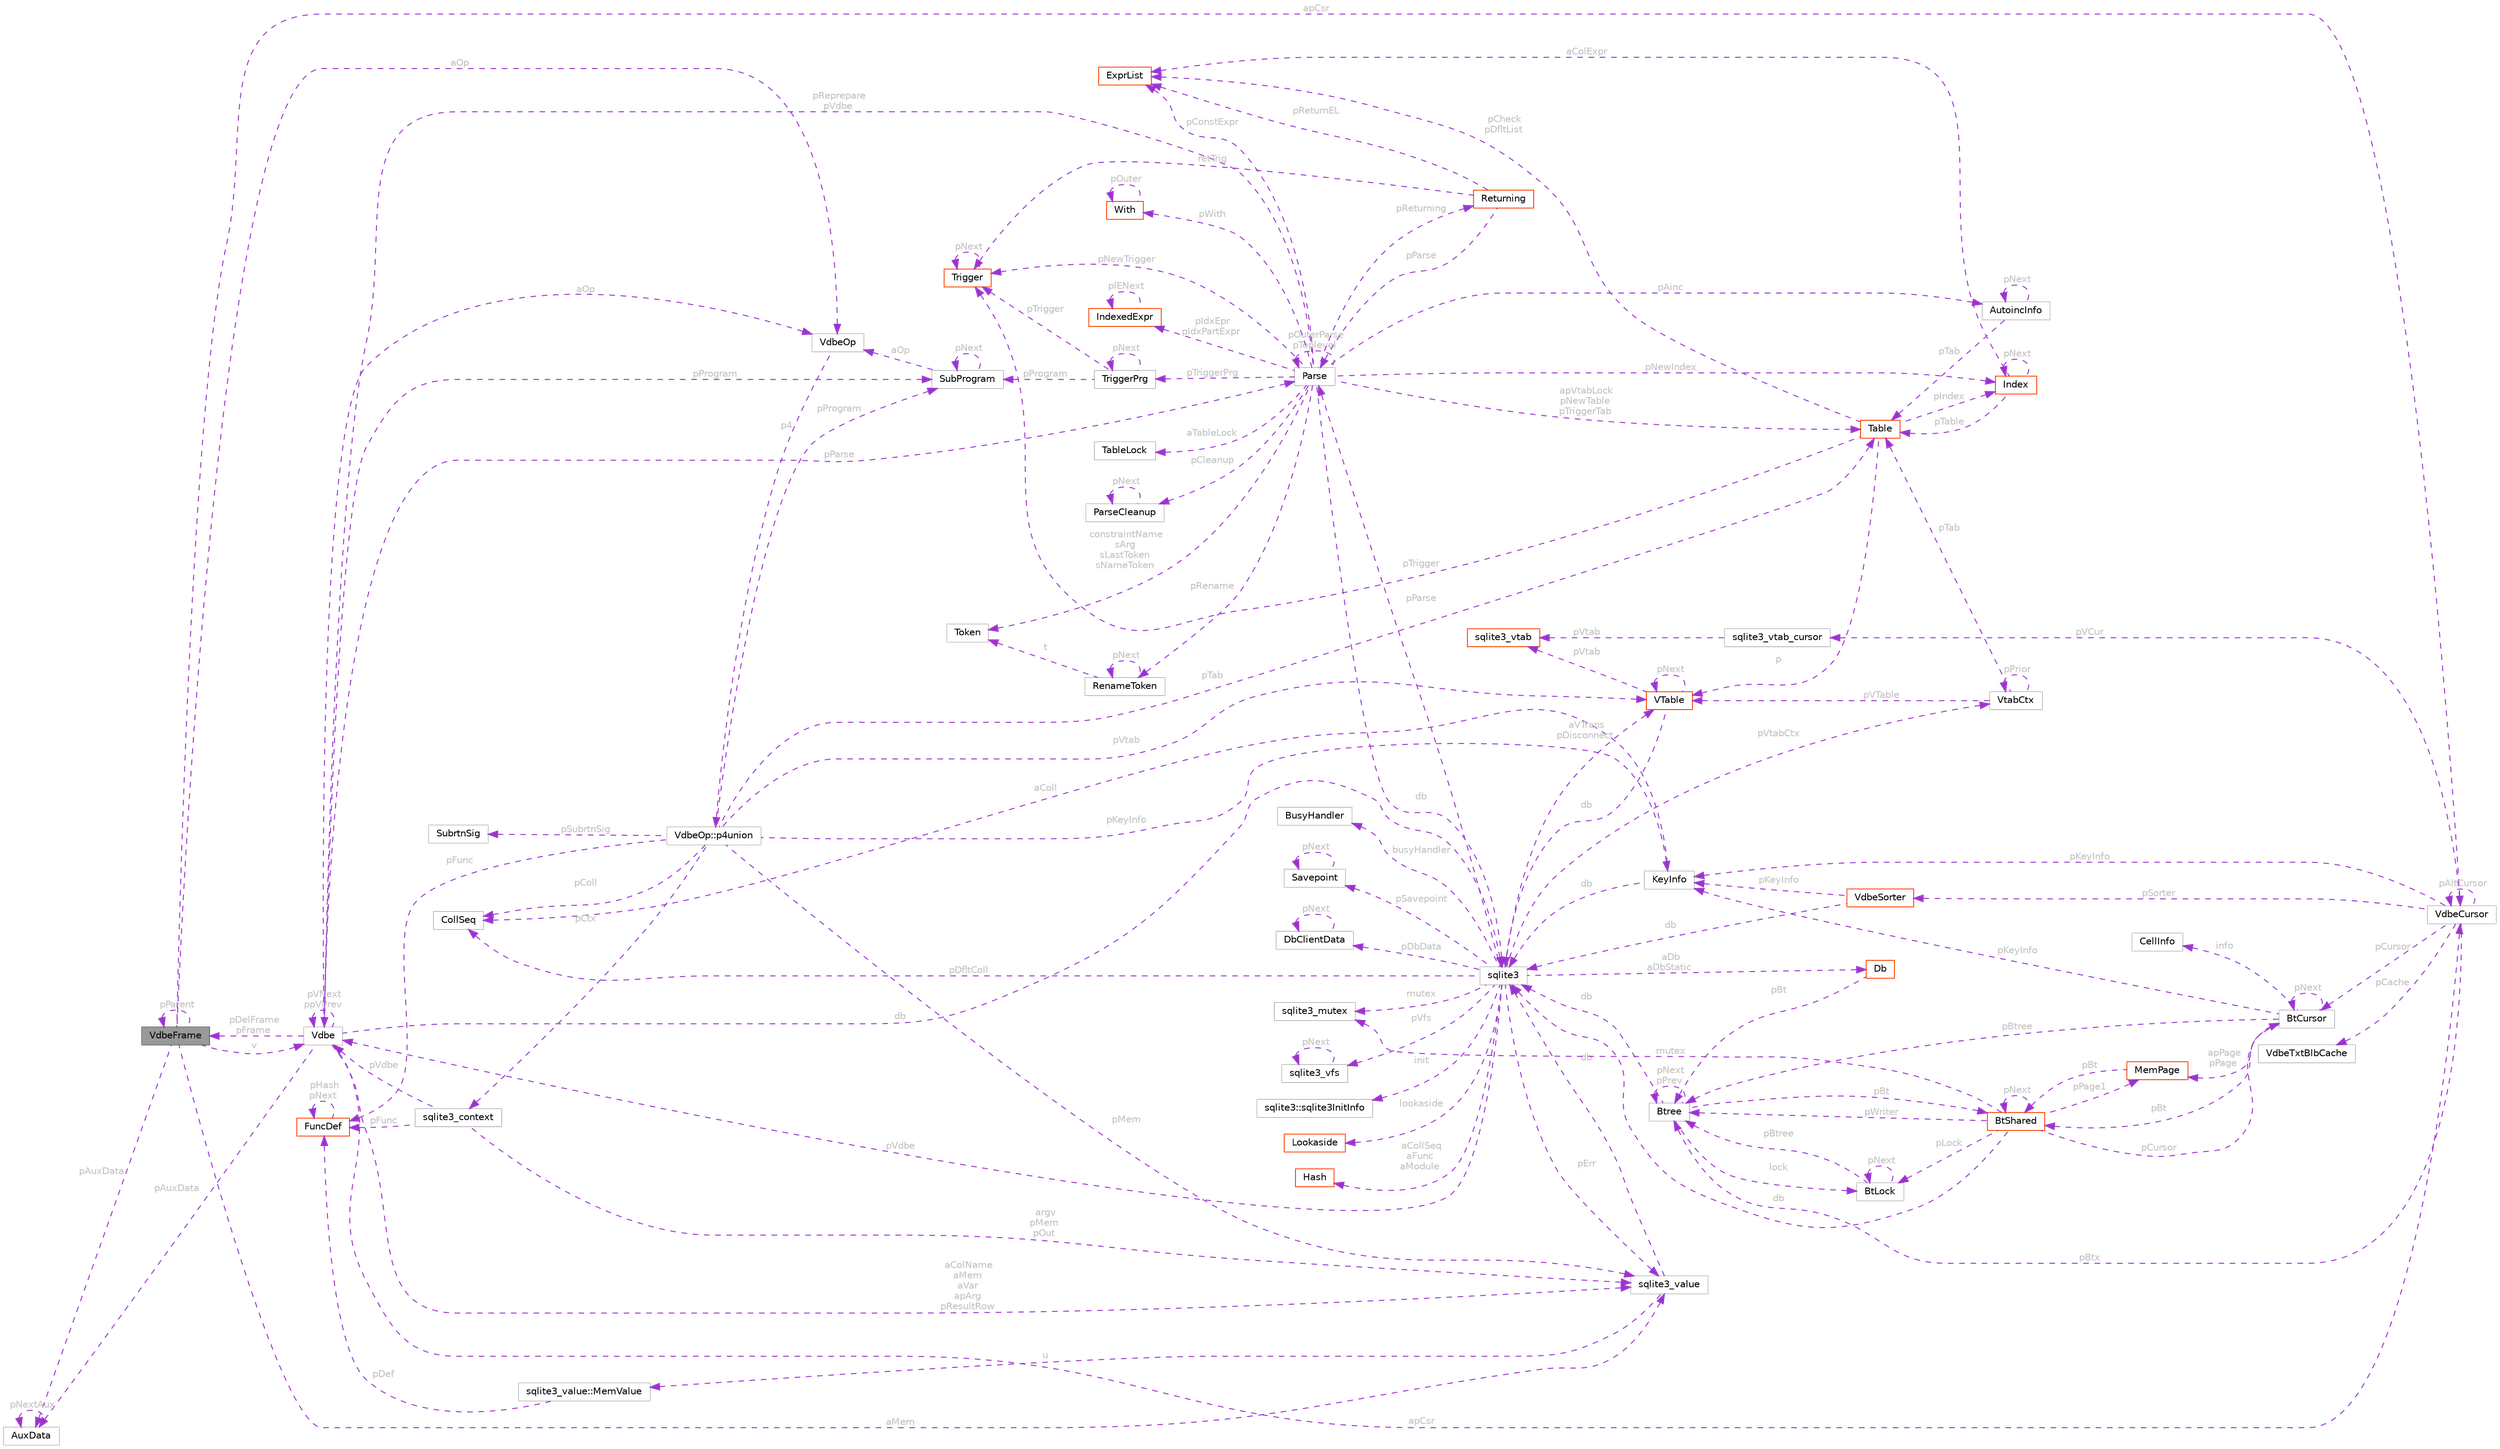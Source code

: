 digraph "VdbeFrame"
{
 // LATEX_PDF_SIZE
  bgcolor="transparent";
  edge [fontname=Helvetica,fontsize=10,labelfontname=Helvetica,labelfontsize=10];
  node [fontname=Helvetica,fontsize=10,shape=box,height=0.2,width=0.4];
  rankdir="LR";
  Node1 [id="Node000001",label="VdbeFrame",height=0.2,width=0.4,color="gray40", fillcolor="grey60", style="filled", fontcolor="black",tooltip=" "];
  Node2 -> Node1 [id="edge1_Node000001_Node000002",dir="back",color="darkorchid3",style="dashed",tooltip=" ",label=" v",fontcolor="grey" ];
  Node2 [id="Node000002",label="Vdbe",height=0.2,width=0.4,color="grey75", fillcolor="white", style="filled",URL="$structVdbe.html",tooltip=" "];
  Node3 -> Node2 [id="edge2_Node000002_Node000003",dir="back",color="darkorchid3",style="dashed",tooltip=" ",label=" db",fontcolor="grey" ];
  Node3 [id="Node000003",label="sqlite3",height=0.2,width=0.4,color="grey75", fillcolor="white", style="filled",URL="$structsqlite3.html",tooltip=" "];
  Node4 -> Node3 [id="edge3_Node000003_Node000004",dir="back",color="darkorchid3",style="dashed",tooltip=" ",label=" pVfs",fontcolor="grey" ];
  Node4 [id="Node000004",label="sqlite3_vfs",height=0.2,width=0.4,color="grey75", fillcolor="white", style="filled",URL="$structsqlite3__vfs.html",tooltip=" "];
  Node4 -> Node4 [id="edge4_Node000004_Node000004",dir="back",color="darkorchid3",style="dashed",tooltip=" ",label=" pNext",fontcolor="grey" ];
  Node2 -> Node3 [id="edge5_Node000003_Node000002",dir="back",color="darkorchid3",style="dashed",tooltip=" ",label=" pVdbe",fontcolor="grey" ];
  Node5 -> Node3 [id="edge6_Node000003_Node000005",dir="back",color="darkorchid3",style="dashed",tooltip=" ",label=" pDfltColl",fontcolor="grey" ];
  Node5 [id="Node000005",label="CollSeq",height=0.2,width=0.4,color="grey75", fillcolor="white", style="filled",URL="$structCollSeq.html",tooltip=" "];
  Node6 -> Node3 [id="edge7_Node000003_Node000006",dir="back",color="darkorchid3",style="dashed",tooltip=" ",label=" mutex",fontcolor="grey" ];
  Node6 [id="Node000006",label="sqlite3_mutex",height=0.2,width=0.4,color="grey75", fillcolor="white", style="filled",URL="$structsqlite3__mutex.html",tooltip=" "];
  Node7 -> Node3 [id="edge8_Node000003_Node000007",dir="back",color="darkorchid3",style="dashed",tooltip=" ",label=" aDb\naDbStatic",fontcolor="grey" ];
  Node7 [id="Node000007",label="Db",height=0.2,width=0.4,color="orangered", fillcolor="white", style="filled",URL="$structDb.html",tooltip=" "];
  Node8 -> Node7 [id="edge9_Node000007_Node000008",dir="back",color="darkorchid3",style="dashed",tooltip=" ",label=" pBt",fontcolor="grey" ];
  Node8 [id="Node000008",label="Btree",height=0.2,width=0.4,color="grey75", fillcolor="white", style="filled",URL="$structBtree.html",tooltip=" "];
  Node3 -> Node8 [id="edge10_Node000008_Node000003",dir="back",color="darkorchid3",style="dashed",tooltip=" ",label=" db",fontcolor="grey" ];
  Node9 -> Node8 [id="edge11_Node000008_Node000009",dir="back",color="darkorchid3",style="dashed",tooltip=" ",label=" pBt",fontcolor="grey" ];
  Node9 [id="Node000009",label="BtShared",height=0.2,width=0.4,color="orangered", fillcolor="white", style="filled",URL="$structBtShared.html",tooltip=" "];
  Node3 -> Node9 [id="edge12_Node000009_Node000003",dir="back",color="darkorchid3",style="dashed",tooltip=" ",label=" db",fontcolor="grey" ];
  Node21 -> Node9 [id="edge13_Node000009_Node000021",dir="back",color="darkorchid3",style="dashed",tooltip=" ",label=" pCursor",fontcolor="grey" ];
  Node21 [id="Node000021",label="BtCursor",height=0.2,width=0.4,color="grey75", fillcolor="white", style="filled",URL="$structBtCursor.html",tooltip=" "];
  Node8 -> Node21 [id="edge14_Node000021_Node000008",dir="back",color="darkorchid3",style="dashed",tooltip=" ",label=" pBtree",fontcolor="grey" ];
  Node9 -> Node21 [id="edge15_Node000021_Node000009",dir="back",color="darkorchid3",style="dashed",tooltip=" ",label=" pBt",fontcolor="grey" ];
  Node21 -> Node21 [id="edge16_Node000021_Node000021",dir="back",color="darkorchid3",style="dashed",tooltip=" ",label=" pNext",fontcolor="grey" ];
  Node22 -> Node21 [id="edge17_Node000021_Node000022",dir="back",color="darkorchid3",style="dashed",tooltip=" ",label=" info",fontcolor="grey" ];
  Node22 [id="Node000022",label="CellInfo",height=0.2,width=0.4,color="grey75", fillcolor="white", style="filled",URL="$structCellInfo.html",tooltip=" "];
  Node23 -> Node21 [id="edge18_Node000021_Node000023",dir="back",color="darkorchid3",style="dashed",tooltip=" ",label=" pKeyInfo",fontcolor="grey" ];
  Node23 [id="Node000023",label="KeyInfo",height=0.2,width=0.4,color="grey75", fillcolor="white", style="filled",URL="$structKeyInfo.html",tooltip=" "];
  Node3 -> Node23 [id="edge19_Node000023_Node000003",dir="back",color="darkorchid3",style="dashed",tooltip=" ",label=" db",fontcolor="grey" ];
  Node5 -> Node23 [id="edge20_Node000023_Node000005",dir="back",color="darkorchid3",style="dashed",tooltip=" ",label=" aColl",fontcolor="grey" ];
  Node24 -> Node21 [id="edge21_Node000021_Node000024",dir="back",color="darkorchid3",style="dashed",tooltip=" ",label=" apPage\npPage",fontcolor="grey" ];
  Node24 [id="Node000024",label="MemPage",height=0.2,width=0.4,color="orangered", fillcolor="white", style="filled",URL="$structMemPage.html",tooltip=" "];
  Node9 -> Node24 [id="edge22_Node000024_Node000009",dir="back",color="darkorchid3",style="dashed",tooltip=" ",label=" pBt",fontcolor="grey" ];
  Node24 -> Node9 [id="edge23_Node000009_Node000024",dir="back",color="darkorchid3",style="dashed",tooltip=" ",label=" pPage1",fontcolor="grey" ];
  Node6 -> Node9 [id="edge24_Node000009_Node000006",dir="back",color="darkorchid3",style="dashed",tooltip=" ",label=" mutex",fontcolor="grey" ];
  Node9 -> Node9 [id="edge25_Node000009_Node000009",dir="back",color="darkorchid3",style="dashed",tooltip=" ",label=" pNext",fontcolor="grey" ];
  Node25 -> Node9 [id="edge26_Node000009_Node000025",dir="back",color="darkorchid3",style="dashed",tooltip=" ",label=" pLock",fontcolor="grey" ];
  Node25 [id="Node000025",label="BtLock",height=0.2,width=0.4,color="grey75", fillcolor="white", style="filled",URL="$structBtLock.html",tooltip=" "];
  Node8 -> Node25 [id="edge27_Node000025_Node000008",dir="back",color="darkorchid3",style="dashed",tooltip=" ",label=" pBtree",fontcolor="grey" ];
  Node25 -> Node25 [id="edge28_Node000025_Node000025",dir="back",color="darkorchid3",style="dashed",tooltip=" ",label=" pNext",fontcolor="grey" ];
  Node8 -> Node9 [id="edge29_Node000009_Node000008",dir="back",color="darkorchid3",style="dashed",tooltip=" ",label=" pWriter",fontcolor="grey" ];
  Node8 -> Node8 [id="edge30_Node000008_Node000008",dir="back",color="darkorchid3",style="dashed",tooltip=" ",label=" pNext\npPrev",fontcolor="grey" ];
  Node25 -> Node8 [id="edge31_Node000008_Node000025",dir="back",color="darkorchid3",style="dashed",tooltip=" ",label=" lock",fontcolor="grey" ];
  Node60 -> Node3 [id="edge32_Node000003_Node000060",dir="back",color="darkorchid3",style="dashed",tooltip=" ",label=" init",fontcolor="grey" ];
  Node60 [id="Node000060",label="sqlite3::sqlite3InitInfo",height=0.2,width=0.4,color="grey75", fillcolor="white", style="filled",URL="$structsqlite3_1_1sqlite3InitInfo.html",tooltip=" "];
  Node61 -> Node3 [id="edge33_Node000003_Node000061",dir="back",color="darkorchid3",style="dashed",tooltip=" ",label=" pParse",fontcolor="grey" ];
  Node61 [id="Node000061",label="Parse",height=0.2,width=0.4,color="grey75", fillcolor="white", style="filled",URL="$structParse.html",tooltip=" "];
  Node3 -> Node61 [id="edge34_Node000061_Node000003",dir="back",color="darkorchid3",style="dashed",tooltip=" ",label=" db",fontcolor="grey" ];
  Node2 -> Node61 [id="edge35_Node000061_Node000002",dir="back",color="darkorchid3",style="dashed",tooltip=" ",label=" pReprepare\npVdbe",fontcolor="grey" ];
  Node34 -> Node61 [id="edge36_Node000061_Node000034",dir="back",color="darkorchid3",style="dashed",tooltip=" ",label=" pConstExpr",fontcolor="grey" ];
  Node34 [id="Node000034",label="ExprList",height=0.2,width=0.4,color="orangered", fillcolor="white", style="filled",URL="$structExprList.html",tooltip=" "];
  Node62 -> Node61 [id="edge37_Node000061_Node000062",dir="back",color="darkorchid3",style="dashed",tooltip=" ",label=" pIdxEpr\npIdxPartExpr",fontcolor="grey" ];
  Node62 [id="Node000062",label="IndexedExpr",height=0.2,width=0.4,color="orangered", fillcolor="white", style="filled",URL="$structIndexedExpr.html",tooltip=" "];
  Node62 -> Node62 [id="edge38_Node000062_Node000062",dir="back",color="darkorchid3",style="dashed",tooltip=" ",label=" pIENext",fontcolor="grey" ];
  Node63 -> Node61 [id="edge39_Node000061_Node000063",dir="back",color="darkorchid3",style="dashed",tooltip=" ",label=" aTableLock",fontcolor="grey" ];
  Node63 [id="Node000063",label="TableLock",height=0.2,width=0.4,color="grey75", fillcolor="white", style="filled",URL="$structTableLock.html",tooltip=" "];
  Node64 -> Node61 [id="edge40_Node000061_Node000064",dir="back",color="darkorchid3",style="dashed",tooltip=" ",label=" pAinc",fontcolor="grey" ];
  Node64 [id="Node000064",label="AutoincInfo",height=0.2,width=0.4,color="grey75", fillcolor="white", style="filled",URL="$structAutoincInfo.html",tooltip=" "];
  Node64 -> Node64 [id="edge41_Node000064_Node000064",dir="back",color="darkorchid3",style="dashed",tooltip=" ",label=" pNext",fontcolor="grey" ];
  Node30 -> Node64 [id="edge42_Node000064_Node000030",dir="back",color="darkorchid3",style="dashed",tooltip=" ",label=" pTab",fontcolor="grey" ];
  Node30 [id="Node000030",label="Table",height=0.2,width=0.4,color="orangered", fillcolor="white", style="filled",URL="$structTable.html",tooltip=" "];
  Node32 -> Node30 [id="edge43_Node000030_Node000032",dir="back",color="darkorchid3",style="dashed",tooltip=" ",label=" pIndex",fontcolor="grey" ];
  Node32 [id="Node000032",label="Index",height=0.2,width=0.4,color="orangered", fillcolor="white", style="filled",URL="$structIndex.html",tooltip=" "];
  Node30 -> Node32 [id="edge44_Node000032_Node000030",dir="back",color="darkorchid3",style="dashed",tooltip=" ",label=" pTable",fontcolor="grey" ];
  Node32 -> Node32 [id="edge45_Node000032_Node000032",dir="back",color="darkorchid3",style="dashed",tooltip=" ",label=" pNext",fontcolor="grey" ];
  Node34 -> Node32 [id="edge46_Node000032_Node000034",dir="back",color="darkorchid3",style="dashed",tooltip=" ",label=" aColExpr",fontcolor="grey" ];
  Node34 -> Node30 [id="edge47_Node000030_Node000034",dir="back",color="darkorchid3",style="dashed",tooltip=" ",label=" pCheck\npDfltList",fontcolor="grey" ];
  Node56 -> Node30 [id="edge48_Node000030_Node000056",dir="back",color="darkorchid3",style="dashed",tooltip=" ",label=" p",fontcolor="grey" ];
  Node56 [id="Node000056",label="VTable",height=0.2,width=0.4,color="orangered", fillcolor="white", style="filled",URL="$structVTable.html",tooltip=" "];
  Node3 -> Node56 [id="edge49_Node000056_Node000003",dir="back",color="darkorchid3",style="dashed",tooltip=" ",label=" db",fontcolor="grey" ];
  Node59 -> Node56 [id="edge50_Node000056_Node000059",dir="back",color="darkorchid3",style="dashed",tooltip=" ",label=" pVtab",fontcolor="grey" ];
  Node59 [id="Node000059",label="sqlite3_vtab",height=0.2,width=0.4,color="orangered", fillcolor="white", style="filled",URL="$structsqlite3__vtab.html",tooltip=" "];
  Node56 -> Node56 [id="edge51_Node000056_Node000056",dir="back",color="darkorchid3",style="dashed",tooltip=" ",label=" pNext",fontcolor="grey" ];
  Node52 -> Node30 [id="edge52_Node000030_Node000052",dir="back",color="darkorchid3",style="dashed",tooltip=" ",label=" pTrigger",fontcolor="grey" ];
  Node52 [id="Node000052",label="Trigger",height=0.2,width=0.4,color="orangered", fillcolor="white", style="filled",URL="$structTrigger.html",tooltip=" "];
  Node52 -> Node52 [id="edge53_Node000052_Node000052",dir="back",color="darkorchid3",style="dashed",tooltip=" ",label=" pNext",fontcolor="grey" ];
  Node61 -> Node61 [id="edge54_Node000061_Node000061",dir="back",color="darkorchid3",style="dashed",tooltip=" ",label=" pOuterParse\npToplevel",fontcolor="grey" ];
  Node30 -> Node61 [id="edge55_Node000061_Node000030",dir="back",color="darkorchid3",style="dashed",tooltip=" ",label=" apVtabLock\npNewTable\npTriggerTab",fontcolor="grey" ];
  Node65 -> Node61 [id="edge56_Node000061_Node000065",dir="back",color="darkorchid3",style="dashed",tooltip=" ",label=" pTriggerPrg",fontcolor="grey" ];
  Node65 [id="Node000065",label="TriggerPrg",height=0.2,width=0.4,color="grey75", fillcolor="white", style="filled",URL="$structTriggerPrg.html",tooltip=" "];
  Node52 -> Node65 [id="edge57_Node000065_Node000052",dir="back",color="darkorchid3",style="dashed",tooltip=" ",label=" pTrigger",fontcolor="grey" ];
  Node65 -> Node65 [id="edge58_Node000065_Node000065",dir="back",color="darkorchid3",style="dashed",tooltip=" ",label=" pNext",fontcolor="grey" ];
  Node66 -> Node65 [id="edge59_Node000065_Node000066",dir="back",color="darkorchid3",style="dashed",tooltip=" ",label=" pProgram",fontcolor="grey" ];
  Node66 [id="Node000066",label="SubProgram",height=0.2,width=0.4,color="grey75", fillcolor="white", style="filled",URL="$structSubProgram.html",tooltip=" "];
  Node67 -> Node66 [id="edge60_Node000066_Node000067",dir="back",color="darkorchid3",style="dashed",tooltip=" ",label=" aOp",fontcolor="grey" ];
  Node67 [id="Node000067",label="VdbeOp",height=0.2,width=0.4,color="grey75", fillcolor="white", style="filled",URL="$structVdbeOp.html",tooltip=" "];
  Node68 -> Node67 [id="edge61_Node000067_Node000068",dir="back",color="darkorchid3",style="dashed",tooltip=" ",label=" p4",fontcolor="grey" ];
  Node68 [id="Node000068",label="VdbeOp::p4union",height=0.2,width=0.4,color="grey75", fillcolor="white", style="filled",URL="$unionVdbeOp_1_1p4union.html",tooltip=" "];
  Node46 -> Node68 [id="edge62_Node000068_Node000046",dir="back",color="darkorchid3",style="dashed",tooltip=" ",label=" pFunc",fontcolor="grey" ];
  Node46 [id="Node000046",label="FuncDef",height=0.2,width=0.4,color="orangered", fillcolor="white", style="filled",URL="$structFuncDef.html",tooltip=" "];
  Node46 -> Node46 [id="edge63_Node000046_Node000046",dir="back",color="darkorchid3",style="dashed",tooltip=" ",label=" pHash\npNext",fontcolor="grey" ];
  Node69 -> Node68 [id="edge64_Node000068_Node000069",dir="back",color="darkorchid3",style="dashed",tooltip=" ",label=" pCtx",fontcolor="grey" ];
  Node69 [id="Node000069",label="sqlite3_context",height=0.2,width=0.4,color="grey75", fillcolor="white", style="filled",URL="$structsqlite3__context.html",tooltip=" "];
  Node70 -> Node69 [id="edge65_Node000069_Node000070",dir="back",color="darkorchid3",style="dashed",tooltip=" ",label=" argv\npMem\npOut",fontcolor="grey" ];
  Node70 [id="Node000070",label="sqlite3_value",height=0.2,width=0.4,color="grey75", fillcolor="white", style="filled",URL="$structsqlite3__value.html",tooltip=" "];
  Node71 -> Node70 [id="edge66_Node000070_Node000071",dir="back",color="darkorchid3",style="dashed",tooltip=" ",label=" u",fontcolor="grey" ];
  Node71 [id="Node000071",label="sqlite3_value::MemValue",height=0.2,width=0.4,color="grey75", fillcolor="white", style="filled",URL="$unionsqlite3__value_1_1MemValue.html",tooltip=" "];
  Node46 -> Node71 [id="edge67_Node000071_Node000046",dir="back",color="darkorchid3",style="dashed",tooltip=" ",label=" pDef",fontcolor="grey" ];
  Node3 -> Node70 [id="edge68_Node000070_Node000003",dir="back",color="darkorchid3",style="dashed",tooltip=" ",label=" db",fontcolor="grey" ];
  Node46 -> Node69 [id="edge69_Node000069_Node000046",dir="back",color="darkorchid3",style="dashed",tooltip=" ",label=" pFunc",fontcolor="grey" ];
  Node2 -> Node69 [id="edge70_Node000069_Node000002",dir="back",color="darkorchid3",style="dashed",tooltip=" ",label=" pVdbe",fontcolor="grey" ];
  Node5 -> Node68 [id="edge71_Node000068_Node000005",dir="back",color="darkorchid3",style="dashed",tooltip=" ",label=" pColl",fontcolor="grey" ];
  Node70 -> Node68 [id="edge72_Node000068_Node000070",dir="back",color="darkorchid3",style="dashed",tooltip=" ",label=" pMem",fontcolor="grey" ];
  Node56 -> Node68 [id="edge73_Node000068_Node000056",dir="back",color="darkorchid3",style="dashed",tooltip=" ",label=" pVtab",fontcolor="grey" ];
  Node23 -> Node68 [id="edge74_Node000068_Node000023",dir="back",color="darkorchid3",style="dashed",tooltip=" ",label=" pKeyInfo",fontcolor="grey" ];
  Node66 -> Node68 [id="edge75_Node000068_Node000066",dir="back",color="darkorchid3",style="dashed",tooltip=" ",label=" pProgram",fontcolor="grey" ];
  Node30 -> Node68 [id="edge76_Node000068_Node000030",dir="back",color="darkorchid3",style="dashed",tooltip=" ",label=" pTab",fontcolor="grey" ];
  Node72 -> Node68 [id="edge77_Node000068_Node000072",dir="back",color="darkorchid3",style="dashed",tooltip=" ",label=" pSubrtnSig",fontcolor="grey" ];
  Node72 [id="Node000072",label="SubrtnSig",height=0.2,width=0.4,color="grey75", fillcolor="white", style="filled",URL="$structSubrtnSig.html",tooltip=" "];
  Node66 -> Node66 [id="edge78_Node000066_Node000066",dir="back",color="darkorchid3",style="dashed",tooltip=" ",label=" pNext",fontcolor="grey" ];
  Node73 -> Node61 [id="edge79_Node000061_Node000073",dir="back",color="darkorchid3",style="dashed",tooltip=" ",label=" pCleanup",fontcolor="grey" ];
  Node73 [id="Node000073",label="ParseCleanup",height=0.2,width=0.4,color="grey75", fillcolor="white", style="filled",URL="$structParseCleanup.html",tooltip=" "];
  Node73 -> Node73 [id="edge80_Node000073_Node000073",dir="back",color="darkorchid3",style="dashed",tooltip=" ",label=" pNext",fontcolor="grey" ];
  Node74 -> Node61 [id="edge81_Node000061_Node000074",dir="back",color="darkorchid3",style="dashed",tooltip=" ",label=" constraintName\nsArg\nsLastToken\nsNameToken",fontcolor="grey" ];
  Node74 [id="Node000074",label="Token",height=0.2,width=0.4,color="grey75", fillcolor="white", style="filled",URL="$structToken.html",tooltip=" "];
  Node75 -> Node61 [id="edge82_Node000061_Node000075",dir="back",color="darkorchid3",style="dashed",tooltip=" ",label=" pReturning",fontcolor="grey" ];
  Node75 [id="Node000075",label="Returning",height=0.2,width=0.4,color="orangered", fillcolor="white", style="filled",URL="$structReturning.html",tooltip=" "];
  Node61 -> Node75 [id="edge83_Node000075_Node000061",dir="back",color="darkorchid3",style="dashed",tooltip=" ",label=" pParse",fontcolor="grey" ];
  Node34 -> Node75 [id="edge84_Node000075_Node000034",dir="back",color="darkorchid3",style="dashed",tooltip=" ",label=" pReturnEL",fontcolor="grey" ];
  Node52 -> Node75 [id="edge85_Node000075_Node000052",dir="back",color="darkorchid3",style="dashed",tooltip=" ",label=" retTrig",fontcolor="grey" ];
  Node32 -> Node61 [id="edge86_Node000061_Node000032",dir="back",color="darkorchid3",style="dashed",tooltip=" ",label=" pNewIndex",fontcolor="grey" ];
  Node52 -> Node61 [id="edge87_Node000061_Node000052",dir="back",color="darkorchid3",style="dashed",tooltip=" ",label=" pNewTrigger",fontcolor="grey" ];
  Node43 -> Node61 [id="edge88_Node000061_Node000043",dir="back",color="darkorchid3",style="dashed",tooltip=" ",label=" pWith",fontcolor="grey" ];
  Node43 [id="Node000043",label="With",height=0.2,width=0.4,color="orangered", fillcolor="white", style="filled",URL="$structWith.html",tooltip=" "];
  Node43 -> Node43 [id="edge89_Node000043_Node000043",dir="back",color="darkorchid3",style="dashed",tooltip=" ",label=" pOuter",fontcolor="grey" ];
  Node76 -> Node61 [id="edge90_Node000061_Node000076",dir="back",color="darkorchid3",style="dashed",tooltip=" ",label=" pRename",fontcolor="grey" ];
  Node76 [id="Node000076",label="RenameToken",height=0.2,width=0.4,color="grey75", fillcolor="white", style="filled",URL="$structRenameToken.html",tooltip=" "];
  Node74 -> Node76 [id="edge91_Node000076_Node000074",dir="back",color="darkorchid3",style="dashed",tooltip=" ",label=" t",fontcolor="grey" ];
  Node76 -> Node76 [id="edge92_Node000076_Node000076",dir="back",color="darkorchid3",style="dashed",tooltip=" ",label=" pNext",fontcolor="grey" ];
  Node70 -> Node3 [id="edge93_Node000003_Node000070",dir="back",color="darkorchid3",style="dashed",tooltip=" ",label=" pErr",fontcolor="grey" ];
  Node77 -> Node3 [id="edge94_Node000003_Node000077",dir="back",color="darkorchid3",style="dashed",tooltip=" ",label=" lookaside",fontcolor="grey" ];
  Node77 [id="Node000077",label="Lookaside",height=0.2,width=0.4,color="orangered", fillcolor="white", style="filled",URL="$structLookaside.html",tooltip=" "];
  Node27 -> Node3 [id="edge95_Node000003_Node000027",dir="back",color="darkorchid3",style="dashed",tooltip=" ",label=" aCollSeq\naFunc\naModule",fontcolor="grey" ];
  Node27 [id="Node000027",label="Hash",height=0.2,width=0.4,color="orangered", fillcolor="white", style="filled",URL="$structHash.html",tooltip=" "];
  Node79 -> Node3 [id="edge96_Node000003_Node000079",dir="back",color="darkorchid3",style="dashed",tooltip=" ",label=" pVtabCtx",fontcolor="grey" ];
  Node79 [id="Node000079",label="VtabCtx",height=0.2,width=0.4,color="grey75", fillcolor="white", style="filled",URL="$structVtabCtx.html",tooltip=" "];
  Node56 -> Node79 [id="edge97_Node000079_Node000056",dir="back",color="darkorchid3",style="dashed",tooltip=" ",label=" pVTable",fontcolor="grey" ];
  Node30 -> Node79 [id="edge98_Node000079_Node000030",dir="back",color="darkorchid3",style="dashed",tooltip=" ",label=" pTab",fontcolor="grey" ];
  Node79 -> Node79 [id="edge99_Node000079_Node000079",dir="back",color="darkorchid3",style="dashed",tooltip=" ",label=" pPrior",fontcolor="grey" ];
  Node56 -> Node3 [id="edge100_Node000003_Node000056",dir="back",color="darkorchid3",style="dashed",tooltip=" ",label=" aVTrans\npDisconnect",fontcolor="grey" ];
  Node80 -> Node3 [id="edge101_Node000003_Node000080",dir="back",color="darkorchid3",style="dashed",tooltip=" ",label=" busyHandler",fontcolor="grey" ];
  Node80 [id="Node000080",label="BusyHandler",height=0.2,width=0.4,color="grey75", fillcolor="white", style="filled",URL="$structBusyHandler.html",tooltip=" "];
  Node81 -> Node3 [id="edge102_Node000003_Node000081",dir="back",color="darkorchid3",style="dashed",tooltip=" ",label=" pSavepoint",fontcolor="grey" ];
  Node81 [id="Node000081",label="Savepoint",height=0.2,width=0.4,color="grey75", fillcolor="white", style="filled",URL="$structSavepoint.html",tooltip=" "];
  Node81 -> Node81 [id="edge103_Node000081_Node000081",dir="back",color="darkorchid3",style="dashed",tooltip=" ",label=" pNext",fontcolor="grey" ];
  Node82 -> Node3 [id="edge104_Node000003_Node000082",dir="back",color="darkorchid3",style="dashed",tooltip=" ",label=" pDbData",fontcolor="grey" ];
  Node82 [id="Node000082",label="DbClientData",height=0.2,width=0.4,color="grey75", fillcolor="white", style="filled",URL="$structDbClientData.html",tooltip=" "];
  Node82 -> Node82 [id="edge105_Node000082_Node000082",dir="back",color="darkorchid3",style="dashed",tooltip=" ",label=" pNext",fontcolor="grey" ];
  Node2 -> Node2 [id="edge106_Node000002_Node000002",dir="back",color="darkorchid3",style="dashed",tooltip=" ",label=" pVNext\nppVPrev",fontcolor="grey" ];
  Node61 -> Node2 [id="edge107_Node000002_Node000061",dir="back",color="darkorchid3",style="dashed",tooltip=" ",label=" pParse",fontcolor="grey" ];
  Node70 -> Node2 [id="edge108_Node000002_Node000070",dir="back",color="darkorchid3",style="dashed",tooltip=" ",label=" aColName\naMem\naVar\napArg\npResultRow",fontcolor="grey" ];
  Node83 -> Node2 [id="edge109_Node000002_Node000083",dir="back",color="darkorchid3",style="dashed",tooltip=" ",label=" apCsr",fontcolor="grey" ];
  Node83 [id="Node000083",label="VdbeCursor",height=0.2,width=0.4,color="grey75", fillcolor="white", style="filled",URL="$structVdbeCursor.html",tooltip=" "];
  Node8 -> Node83 [id="edge110_Node000083_Node000008",dir="back",color="darkorchid3",style="dashed",tooltip=" ",label=" pBtx",fontcolor="grey" ];
  Node83 -> Node83 [id="edge111_Node000083_Node000083",dir="back",color="darkorchid3",style="dashed",tooltip=" ",label=" pAltCursor",fontcolor="grey" ];
  Node21 -> Node83 [id="edge112_Node000083_Node000021",dir="back",color="darkorchid3",style="dashed",tooltip=" ",label=" pCursor",fontcolor="grey" ];
  Node84 -> Node83 [id="edge113_Node000083_Node000084",dir="back",color="darkorchid3",style="dashed",tooltip=" ",label=" pVCur",fontcolor="grey" ];
  Node84 [id="Node000084",label="sqlite3_vtab_cursor",height=0.2,width=0.4,color="grey75", fillcolor="white", style="filled",URL="$structsqlite3__vtab__cursor.html",tooltip=" "];
  Node59 -> Node84 [id="edge114_Node000084_Node000059",dir="back",color="darkorchid3",style="dashed",tooltip=" ",label=" pVtab",fontcolor="grey" ];
  Node85 -> Node83 [id="edge115_Node000083_Node000085",dir="back",color="darkorchid3",style="dashed",tooltip=" ",label=" pSorter",fontcolor="grey" ];
  Node85 [id="Node000085",label="VdbeSorter",height=0.2,width=0.4,color="orangered", fillcolor="white", style="filled",URL="$structVdbeSorter.html",tooltip=" "];
  Node3 -> Node85 [id="edge116_Node000085_Node000003",dir="back",color="darkorchid3",style="dashed",tooltip=" ",label=" db",fontcolor="grey" ];
  Node23 -> Node85 [id="edge117_Node000085_Node000023",dir="back",color="darkorchid3",style="dashed",tooltip=" ",label=" pKeyInfo",fontcolor="grey" ];
  Node23 -> Node83 [id="edge118_Node000083_Node000023",dir="back",color="darkorchid3",style="dashed",tooltip=" ",label=" pKeyInfo",fontcolor="grey" ];
  Node95 -> Node83 [id="edge119_Node000083_Node000095",dir="back",color="darkorchid3",style="dashed",tooltip=" ",label=" pCache",fontcolor="grey" ];
  Node95 [id="Node000095",label="VdbeTxtBlbCache",height=0.2,width=0.4,color="grey75", fillcolor="white", style="filled",URL="$structVdbeTxtBlbCache.html",tooltip=" "];
  Node67 -> Node2 [id="edge120_Node000002_Node000067",dir="back",color="darkorchid3",style="dashed",tooltip=" ",label=" aOp",fontcolor="grey" ];
  Node1 -> Node2 [id="edge121_Node000002_Node000001",dir="back",color="darkorchid3",style="dashed",tooltip=" ",label=" pDelFrame\npFrame",fontcolor="grey" ];
  Node66 -> Node2 [id="edge122_Node000002_Node000066",dir="back",color="darkorchid3",style="dashed",tooltip=" ",label=" pProgram",fontcolor="grey" ];
  Node96 -> Node2 [id="edge123_Node000002_Node000096",dir="back",color="darkorchid3",style="dashed",tooltip=" ",label=" pAuxData",fontcolor="grey" ];
  Node96 [id="Node000096",label="AuxData",height=0.2,width=0.4,color="grey75", fillcolor="white", style="filled",URL="$structAuxData.html",tooltip=" "];
  Node96 -> Node96 [id="edge124_Node000096_Node000096",dir="back",color="darkorchid3",style="dashed",tooltip=" ",label=" pNextAux",fontcolor="grey" ];
  Node1 -> Node1 [id="edge125_Node000001_Node000001",dir="back",color="darkorchid3",style="dashed",tooltip=" ",label=" pParent",fontcolor="grey" ];
  Node67 -> Node1 [id="edge126_Node000001_Node000067",dir="back",color="darkorchid3",style="dashed",tooltip=" ",label=" aOp",fontcolor="grey" ];
  Node70 -> Node1 [id="edge127_Node000001_Node000070",dir="back",color="darkorchid3",style="dashed",tooltip=" ",label=" aMem",fontcolor="grey" ];
  Node83 -> Node1 [id="edge128_Node000001_Node000083",dir="back",color="darkorchid3",style="dashed",tooltip=" ",label=" apCsr",fontcolor="grey" ];
  Node96 -> Node1 [id="edge129_Node000001_Node000096",dir="back",color="darkorchid3",style="dashed",tooltip=" ",label=" pAuxData",fontcolor="grey" ];
}

